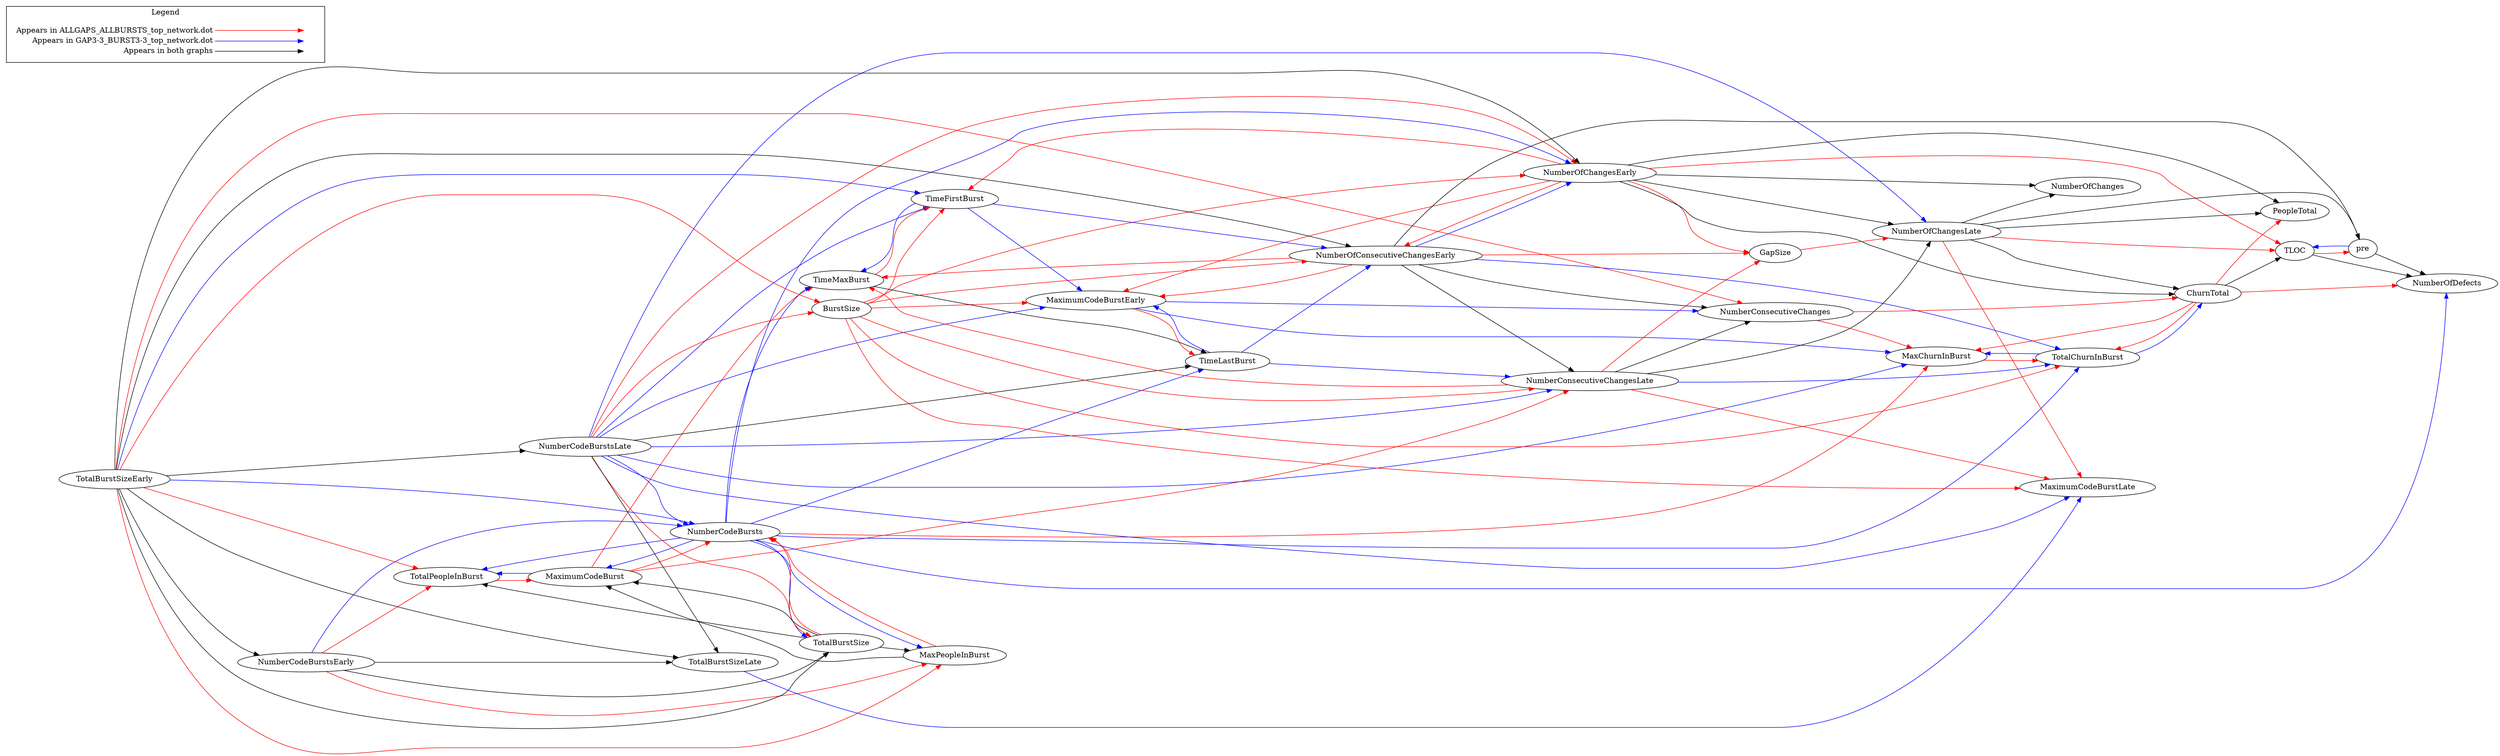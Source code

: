 digraph {
TotalPeopleInBurst -> MaximumCodeBurst[color="red"];
MaxPeopleInBurst -> NumberCodeBursts[color="red"];
NumberCodeBurstsLate -> NumberOfChangesEarly[color="red"];
NumberCodeBurstsLate -> TotalBurstSize[color="red"];
NumberCodeBurstsLate -> BurstSize[color="red"];
NumberOfChangesLate -> MaximumCodeBurstLate[color="red"];
NumberOfChangesLate -> TLOC[color="red"];
NumberOfChangesEarly -> MaximumCodeBurstEarly[color="red"];
NumberOfChangesEarly -> TimeFirstBurst[color="red"];
NumberOfChangesEarly -> NumberOfConsecutiveChangesEarly[color="red"];
NumberOfChangesEarly -> TLOC[color="red"];
NumberOfChangesEarly -> GapSize[color="red"];
MaxChurnInBurst -> TotalChurnInBurst[color="red"];
MaximumCodeBurstEarly -> TimeLastBurst[color="red"];
NumberCodeBurstsEarly -> TotalPeopleInBurst[color="red"];
NumberCodeBurstsEarly -> MaxPeopleInBurst[color="red"];
ChurnTotal -> MaxChurnInBurst[color="red"];
ChurnTotal -> TotalChurnInBurst[color="red"];
ChurnTotal -> PeopleTotal[color="red"];
ChurnTotal -> NumberOfDefects[color="red"];
MaximumCodeBurst -> NumberConsecutiveChangesLate[color="red"];
MaximumCodeBurst -> TimeMaxBurst[color="red"];
MaximumCodeBurst -> NumberCodeBursts[color="red"];
NumberOfConsecutiveChangesEarly -> MaximumCodeBurstEarly[color="red"];
NumberOfConsecutiveChangesEarly -> TimeMaxBurst[color="red"];
NumberOfConsecutiveChangesEarly -> GapSize[color="red"];
NumberConsecutiveChangesLate -> MaximumCodeBurstLate[color="red"];
NumberConsecutiveChangesLate -> TimeMaxBurst[color="red"];
NumberConsecutiveChangesLate -> GapSize[color="red"];
TotalBurstSizeEarly -> TotalPeopleInBurst[color="red"];
TotalBurstSizeEarly -> MaxPeopleInBurst[color="red"];
TotalBurstSizeEarly -> NumberConsecutiveChanges[color="red"];
TotalBurstSizeEarly -> BurstSize[color="red"];
TotalBurstSize -> NumberCodeBursts[color="red"];
TimeMaxBurst -> TimeFirstBurst[color="red"];
NumberConsecutiveChanges -> MaxChurnInBurst[color="red"];
NumberConsecutiveChanges -> ChurnTotal[color="red"];
NumberCodeBursts -> MaxChurnInBurst[color="red"];
TLOC -> pre[color="red"];
GapSize -> NumberOfChangesLate[color="red"];
BurstSize -> MaximumCodeBurstLate[color="red"];
BurstSize -> NumberOfChangesEarly[color="red"];
BurstSize -> MaximumCodeBurstEarly[color="red"];
BurstSize -> TimeFirstBurst[color="red"];
BurstSize -> TotalChurnInBurst[color="red"];
BurstSize -> NumberOfConsecutiveChangesEarly[color="red"];
BurstSize -> NumberConsecutiveChangesLate[color="red"];
MaxPeopleInBurst -> MaximumCodeBurst[color="black"];
NumberCodeBurstsLate -> TotalBurstSizeLate[color="black"];
NumberCodeBurstsLate -> TimeLastBurst[color="black"];
NumberOfChangesLate -> NumberOfChanges[color="black"];
NumberOfChangesLate -> ChurnTotal[color="black"];
NumberOfChangesLate -> PeopleTotal[color="black"];
NumberOfChangesLate -> pre[color="black"];
NumberOfChangesEarly -> NumberOfChanges[color="black"];
NumberOfChangesEarly -> NumberOfChangesLate[color="black"];
NumberOfChangesEarly -> ChurnTotal[color="black"];
NumberOfChangesEarly -> PeopleTotal[color="black"];
NumberCodeBurstsEarly -> TotalBurstSizeLate[color="black"];
NumberCodeBurstsEarly -> TotalBurstSize[color="black"];
ChurnTotal -> TLOC[color="black"];
NumberOfConsecutiveChangesEarly -> NumberConsecutiveChangesLate[color="black"];
NumberOfConsecutiveChangesEarly -> NumberConsecutiveChanges[color="black"];
NumberOfConsecutiveChangesEarly -> pre[color="black"];
NumberConsecutiveChangesLate -> NumberOfChangesLate[color="black"];
NumberConsecutiveChangesLate -> NumberConsecutiveChanges[color="black"];
TotalBurstSizeEarly -> TotalBurstSizeLate[color="black"];
TotalBurstSizeEarly -> NumberCodeBurstsLate[color="black"];
TotalBurstSizeEarly -> NumberOfChangesEarly[color="black"];
TotalBurstSizeEarly -> NumberCodeBurstsEarly[color="black"];
TotalBurstSizeEarly -> NumberOfConsecutiveChangesEarly[color="black"];
TotalBurstSizeEarly -> TotalBurstSize[color="black"];
TotalBurstSize -> TotalPeopleInBurst[color="black"];
TotalBurstSize -> MaxPeopleInBurst[color="black"];
TotalBurstSize -> MaximumCodeBurst[color="black"];
TimeMaxBurst -> TimeLastBurst[color="black"];
pre -> NumberOfDefects[color="black"];
TLOC -> NumberOfDefects[color="black"];
TotalBurstSizeLate -> MaximumCodeBurstLate[color="blue"];
NumberCodeBurstsLate -> MaximumCodeBurstLate[color="blue"];
NumberCodeBurstsLate -> NumberOfChangesLate[color="blue"];
NumberCodeBurstsLate -> MaxChurnInBurst[color="blue"];
NumberCodeBurstsLate -> MaximumCodeBurstEarly[color="blue"];
NumberCodeBurstsLate -> TimeFirstBurst[color="blue"];
NumberCodeBurstsLate -> NumberConsecutiveChangesLate[color="blue"];
NumberCodeBurstsLate -> NumberCodeBursts[color="blue"];
MaximumCodeBurstEarly -> MaxChurnInBurst[color="blue"];
MaximumCodeBurstEarly -> NumberConsecutiveChanges[color="blue"];
NumberCodeBurstsEarly -> NumberCodeBursts[color="blue"];
TimeFirstBurst -> MaximumCodeBurstEarly[color="blue"];
TimeFirstBurst -> NumberOfConsecutiveChangesEarly[color="blue"];
TimeFirstBurst -> TimeMaxBurst[color="blue"];
TotalChurnInBurst -> MaxChurnInBurst[color="blue"];
TotalChurnInBurst -> ChurnTotal[color="blue"];
MaximumCodeBurst -> TotalPeopleInBurst[color="blue"];
NumberOfConsecutiveChangesEarly -> NumberOfChangesEarly[color="blue"];
NumberOfConsecutiveChangesEarly -> TotalChurnInBurst[color="blue"];
NumberConsecutiveChangesLate -> TotalChurnInBurst[color="blue"];
TotalBurstSizeEarly -> TimeFirstBurst[color="blue"];
TotalBurstSizeEarly -> NumberCodeBursts[color="blue"];
TimeLastBurst -> MaximumCodeBurstEarly[color="blue"];
TimeLastBurst -> NumberOfConsecutiveChangesEarly[color="blue"];
TimeLastBurst -> NumberConsecutiveChangesLate[color="blue"];
NumberCodeBursts -> TotalPeopleInBurst[color="blue"];
NumberCodeBursts -> MaxPeopleInBurst[color="blue"];
NumberCodeBursts -> NumberOfChangesEarly[color="blue"];
NumberCodeBursts -> TotalChurnInBurst[color="blue"];
NumberCodeBursts -> MaximumCodeBurst[color="blue"];
NumberCodeBursts -> TotalBurstSize[color="blue"];
NumberCodeBursts -> TimeMaxBurst[color="blue"];
NumberCodeBursts -> TimeLastBurst[color="blue"];
NumberCodeBursts -> NumberOfDefects[color="blue"];
pre -> TLOC[color="blue"];

  rankdir=LR
  node [shape=plaintext]
  subgraph cluster_01 { 
    label = "Legend";
    key [label=<<table border="0" cellpadding="2" cellspacing="0" cellborder="0">
      <tr><td align="right" port="i1">Appears in ALLGAPS_ALLBURSTS_top_network.dot</td></tr>
      <tr><td align="right" port="i2">Appears in GAP3-3_BURST3-3_top_network.dot</td></tr>
      <tr><td align="right" port="i3">Appears in both graphs</td></tr>
      </table>>]
    key2 [label=<<table border="0" cellpadding="2" cellspacing="0" cellborder="0">
      <tr><td port="i1">&nbsp;</td></tr>
      <tr><td port="i2">&nbsp;</td></tr>
      <tr><td port="i3">&nbsp;</td></tr>
      </table>>]
    key:i1:e -> key2:i1:w [color=red]
    key:i2:e -> key2:i2:w [color=blue]
    key:i3:e -> key2:i3:w [color=black]
  }
}